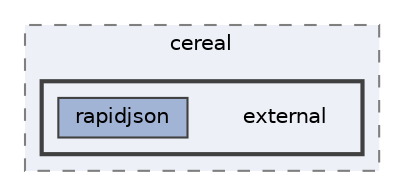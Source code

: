 digraph "content/cereal/external"
{
 // LATEX_PDF_SIZE
  bgcolor="transparent";
  edge [fontname=Helvetica,fontsize=10,labelfontname=Helvetica,labelfontsize=10];
  node [fontname=Helvetica,fontsize=10,shape=box,height=0.2,width=0.4];
  compound=true
  subgraph clusterdir_debd09941fc2b91212ee446c84c7d6ad {
    graph [ bgcolor="#edf0f7", pencolor="grey50", label="cereal", fontname=Helvetica,fontsize=10 style="filled,dashed", URL="dir_debd09941fc2b91212ee446c84c7d6ad.html",tooltip=""]
  subgraph clusterdir_921d3534b4cb38e70c31f2a63635293b {
    graph [ bgcolor="#edf0f7", pencolor="grey25", label="", fontname=Helvetica,fontsize=10 style="filled,bold", URL="dir_921d3534b4cb38e70c31f2a63635293b.html",tooltip=""]
    dir_921d3534b4cb38e70c31f2a63635293b [shape=plaintext, label="external"];
  dir_d33aecc045c0d91edcd40b6100dcd895 [label="rapidjson", fillcolor="#a2b4d6", color="grey25", style="filled", URL="dir_d33aecc045c0d91edcd40b6100dcd895.html",tooltip=""];
  }
  }
}
